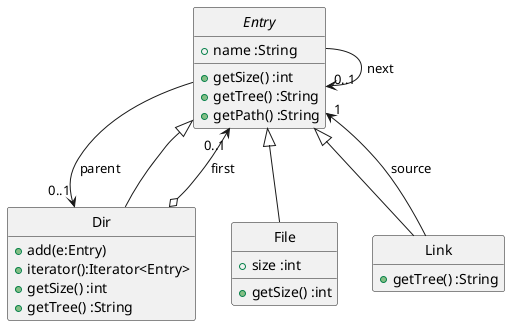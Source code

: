 @startuml

hide circles
hide empty members
/'
Dir ..|> Iterable : T=Entry

Iterable ..> Iterator :<<create>>

interface Iterable<T> {
  +iterator():Iterator<T>
}
interface Iterator<T> {
   +hasNext():boolean
   +next():T
}
'/
abstract class Entry {
  +name :String
  +getSize() :int
  +getTree() :String
  +getPath() :String
}
Dir o--> "0..1" Entry :first
Entry --> "0..1" Dir :parent
Entry --> "0..1" Entry :next

class File {
  +size :int
  +getSize() :int
}
Entry <|-- File
class Dir {
  +add(e:Entry)
  +iterator():Iterator<Entry>
  +getSize() :int
  +getTree() :String
}
Entry <|-- Dir : "         "

class Link {
  +getTree() :String
}
Entry <|-- Link
Entry "1" <-- Link : source

@enduml